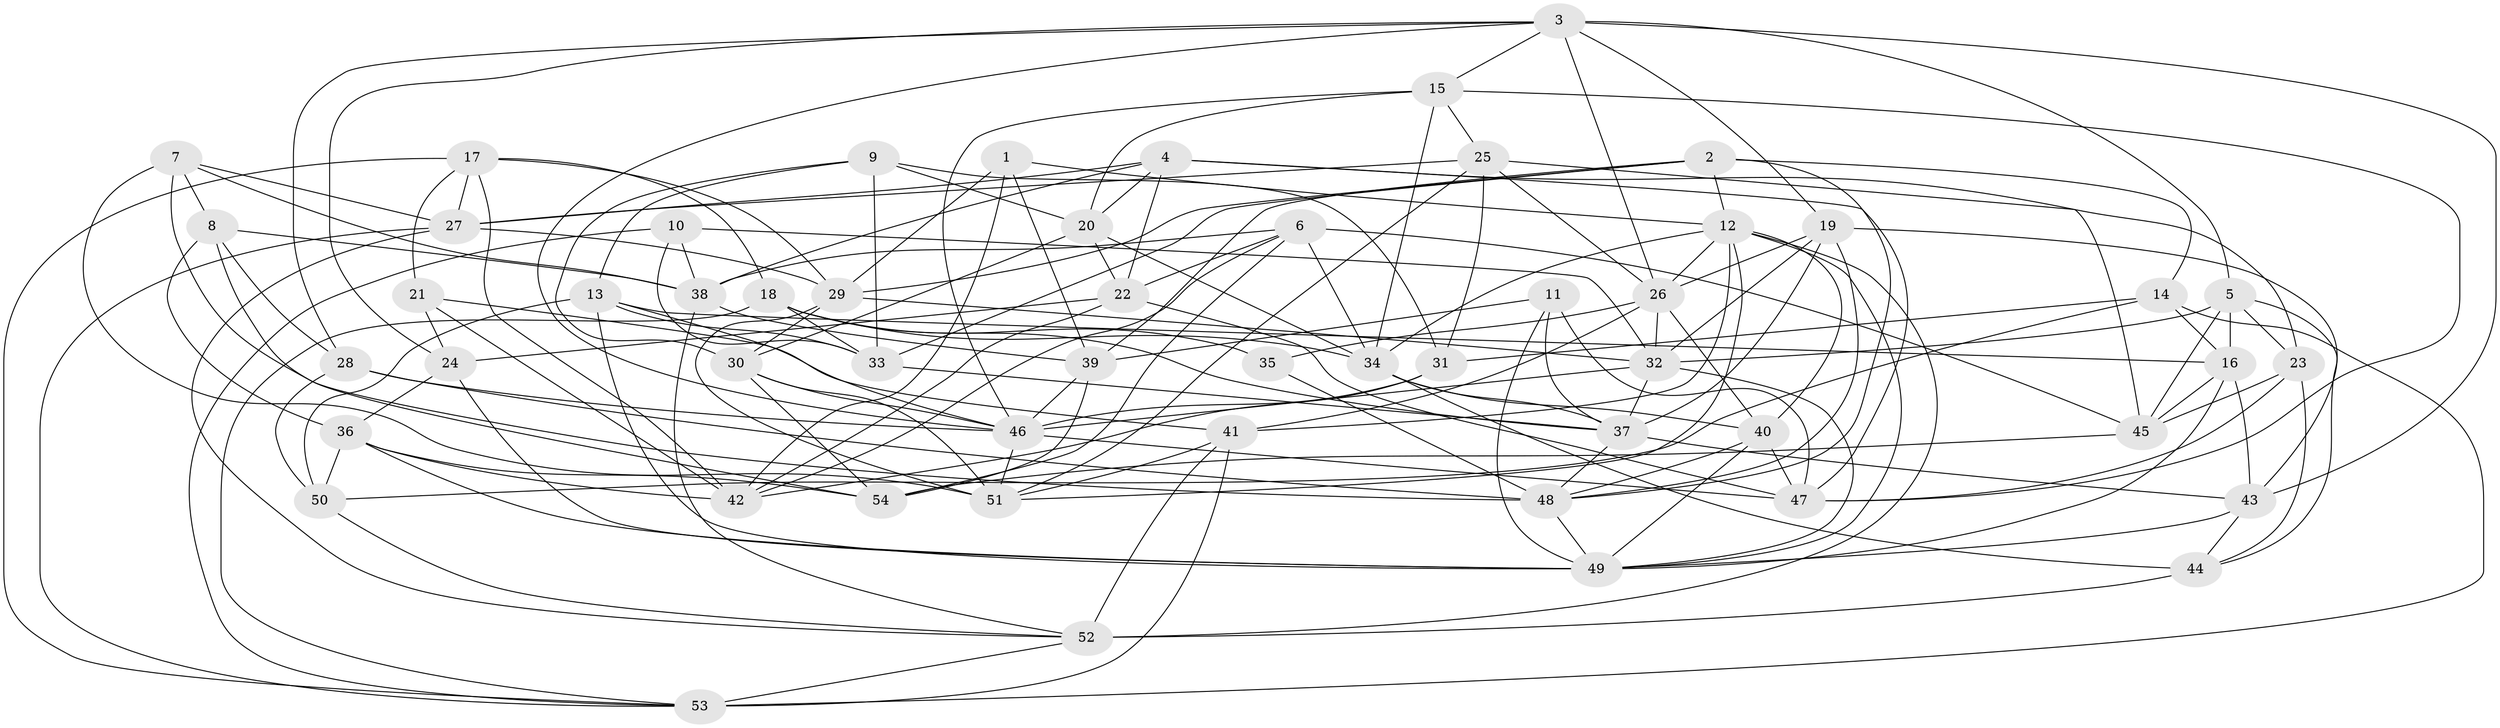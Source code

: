 // original degree distribution, {4: 1.0}
// Generated by graph-tools (version 1.1) at 2025/38/03/04/25 23:38:06]
// undirected, 54 vertices, 167 edges
graph export_dot {
  node [color=gray90,style=filled];
  1;
  2;
  3;
  4;
  5;
  6;
  7;
  8;
  9;
  10;
  11;
  12;
  13;
  14;
  15;
  16;
  17;
  18;
  19;
  20;
  21;
  22;
  23;
  24;
  25;
  26;
  27;
  28;
  29;
  30;
  31;
  32;
  33;
  34;
  35;
  36;
  37;
  38;
  39;
  40;
  41;
  42;
  43;
  44;
  45;
  46;
  47;
  48;
  49;
  50;
  51;
  52;
  53;
  54;
  1 -- 12 [weight=1.0];
  1 -- 29 [weight=1.0];
  1 -- 39 [weight=1.0];
  1 -- 42 [weight=1.0];
  2 -- 12 [weight=1.0];
  2 -- 14 [weight=1.0];
  2 -- 29 [weight=1.0];
  2 -- 33 [weight=1.0];
  2 -- 39 [weight=1.0];
  2 -- 48 [weight=1.0];
  3 -- 5 [weight=1.0];
  3 -- 15 [weight=1.0];
  3 -- 19 [weight=1.0];
  3 -- 24 [weight=1.0];
  3 -- 26 [weight=1.0];
  3 -- 28 [weight=1.0];
  3 -- 43 [weight=1.0];
  3 -- 46 [weight=1.0];
  4 -- 20 [weight=1.0];
  4 -- 22 [weight=1.0];
  4 -- 23 [weight=1.0];
  4 -- 27 [weight=1.0];
  4 -- 38 [weight=1.0];
  4 -- 47 [weight=1.0];
  5 -- 16 [weight=1.0];
  5 -- 23 [weight=1.0];
  5 -- 32 [weight=1.0];
  5 -- 44 [weight=1.0];
  5 -- 45 [weight=1.0];
  6 -- 22 [weight=1.0];
  6 -- 34 [weight=1.0];
  6 -- 38 [weight=1.0];
  6 -- 42 [weight=1.0];
  6 -- 45 [weight=1.0];
  6 -- 54 [weight=1.0];
  7 -- 8 [weight=1.0];
  7 -- 27 [weight=1.0];
  7 -- 38 [weight=1.0];
  7 -- 48 [weight=1.0];
  7 -- 51 [weight=2.0];
  8 -- 28 [weight=1.0];
  8 -- 36 [weight=1.0];
  8 -- 38 [weight=2.0];
  8 -- 54 [weight=1.0];
  9 -- 13 [weight=1.0];
  9 -- 20 [weight=1.0];
  9 -- 30 [weight=1.0];
  9 -- 31 [weight=2.0];
  9 -- 33 [weight=1.0];
  10 -- 32 [weight=1.0];
  10 -- 33 [weight=1.0];
  10 -- 38 [weight=1.0];
  10 -- 53 [weight=1.0];
  11 -- 37 [weight=1.0];
  11 -- 39 [weight=1.0];
  11 -- 47 [weight=1.0];
  11 -- 49 [weight=1.0];
  12 -- 26 [weight=2.0];
  12 -- 34 [weight=1.0];
  12 -- 40 [weight=1.0];
  12 -- 41 [weight=1.0];
  12 -- 49 [weight=1.0];
  12 -- 51 [weight=1.0];
  12 -- 52 [weight=1.0];
  13 -- 16 [weight=1.0];
  13 -- 33 [weight=1.0];
  13 -- 46 [weight=1.0];
  13 -- 49 [weight=1.0];
  13 -- 50 [weight=1.0];
  14 -- 16 [weight=1.0];
  14 -- 31 [weight=1.0];
  14 -- 50 [weight=1.0];
  14 -- 53 [weight=2.0];
  15 -- 20 [weight=1.0];
  15 -- 25 [weight=1.0];
  15 -- 34 [weight=1.0];
  15 -- 46 [weight=1.0];
  15 -- 47 [weight=1.0];
  16 -- 43 [weight=1.0];
  16 -- 45 [weight=1.0];
  16 -- 49 [weight=1.0];
  17 -- 18 [weight=1.0];
  17 -- 21 [weight=1.0];
  17 -- 27 [weight=1.0];
  17 -- 29 [weight=1.0];
  17 -- 42 [weight=1.0];
  17 -- 53 [weight=1.0];
  18 -- 33 [weight=1.0];
  18 -- 34 [weight=1.0];
  18 -- 35 [weight=1.0];
  18 -- 37 [weight=1.0];
  18 -- 53 [weight=1.0];
  19 -- 26 [weight=1.0];
  19 -- 32 [weight=1.0];
  19 -- 37 [weight=1.0];
  19 -- 43 [weight=1.0];
  19 -- 48 [weight=1.0];
  20 -- 22 [weight=1.0];
  20 -- 30 [weight=1.0];
  20 -- 34 [weight=1.0];
  21 -- 24 [weight=2.0];
  21 -- 41 [weight=1.0];
  21 -- 42 [weight=2.0];
  22 -- 24 [weight=1.0];
  22 -- 42 [weight=1.0];
  22 -- 47 [weight=1.0];
  23 -- 44 [weight=1.0];
  23 -- 45 [weight=1.0];
  23 -- 47 [weight=2.0];
  24 -- 36 [weight=1.0];
  24 -- 49 [weight=1.0];
  25 -- 26 [weight=1.0];
  25 -- 27 [weight=1.0];
  25 -- 31 [weight=1.0];
  25 -- 45 [weight=1.0];
  25 -- 51 [weight=1.0];
  26 -- 32 [weight=1.0];
  26 -- 35 [weight=2.0];
  26 -- 40 [weight=1.0];
  26 -- 41 [weight=1.0];
  27 -- 29 [weight=2.0];
  27 -- 52 [weight=1.0];
  27 -- 53 [weight=1.0];
  28 -- 46 [weight=1.0];
  28 -- 48 [weight=1.0];
  28 -- 50 [weight=2.0];
  29 -- 30 [weight=1.0];
  29 -- 32 [weight=1.0];
  29 -- 51 [weight=1.0];
  30 -- 46 [weight=1.0];
  30 -- 51 [weight=1.0];
  30 -- 54 [weight=1.0];
  31 -- 42 [weight=1.0];
  31 -- 46 [weight=1.0];
  32 -- 37 [weight=1.0];
  32 -- 46 [weight=1.0];
  32 -- 49 [weight=1.0];
  33 -- 37 [weight=1.0];
  34 -- 37 [weight=1.0];
  34 -- 40 [weight=1.0];
  34 -- 44 [weight=1.0];
  35 -- 48 [weight=1.0];
  36 -- 42 [weight=1.0];
  36 -- 49 [weight=1.0];
  36 -- 50 [weight=1.0];
  36 -- 54 [weight=1.0];
  37 -- 43 [weight=1.0];
  37 -- 48 [weight=1.0];
  38 -- 39 [weight=1.0];
  38 -- 52 [weight=1.0];
  39 -- 46 [weight=1.0];
  39 -- 54 [weight=1.0];
  40 -- 47 [weight=1.0];
  40 -- 48 [weight=1.0];
  40 -- 49 [weight=1.0];
  41 -- 51 [weight=1.0];
  41 -- 52 [weight=1.0];
  41 -- 53 [weight=1.0];
  43 -- 44 [weight=1.0];
  43 -- 49 [weight=1.0];
  44 -- 52 [weight=2.0];
  45 -- 54 [weight=1.0];
  46 -- 47 [weight=1.0];
  46 -- 51 [weight=1.0];
  48 -- 49 [weight=1.0];
  50 -- 52 [weight=1.0];
  52 -- 53 [weight=1.0];
}
